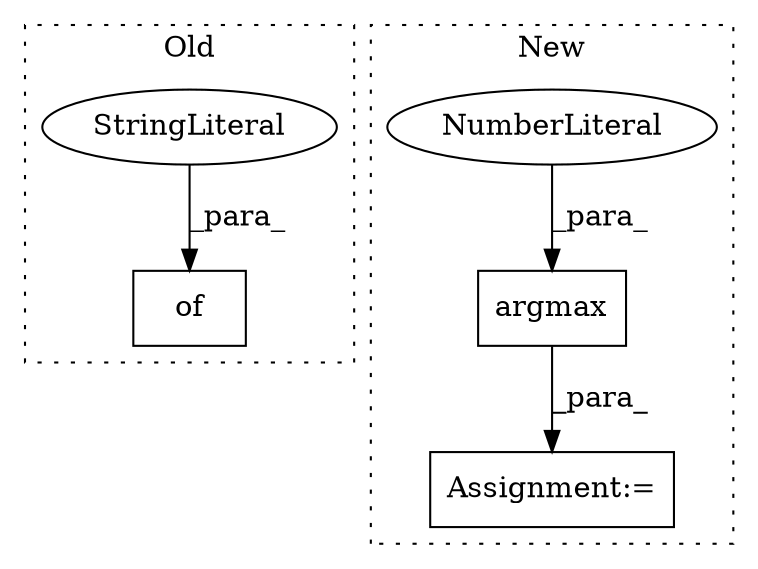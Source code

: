 digraph G {
subgraph cluster0 {
1 [label="of" a="32" s="5416,5506" l="3,1" shape="box"];
3 [label="StringLiteral" a="45" s="5419" l="6" shape="ellipse"];
label = "Old";
style="dotted";
}
subgraph cluster1 {
2 [label="argmax" a="32" s="6062,6076" l="7,1" shape="box"];
4 [label="NumberLiteral" a="34" s="6075" l="1" shape="ellipse"];
5 [label="Assignment:=" a="7" s="6044" l="1" shape="box"];
label = "New";
style="dotted";
}
2 -> 5 [label="_para_"];
3 -> 1 [label="_para_"];
4 -> 2 [label="_para_"];
}